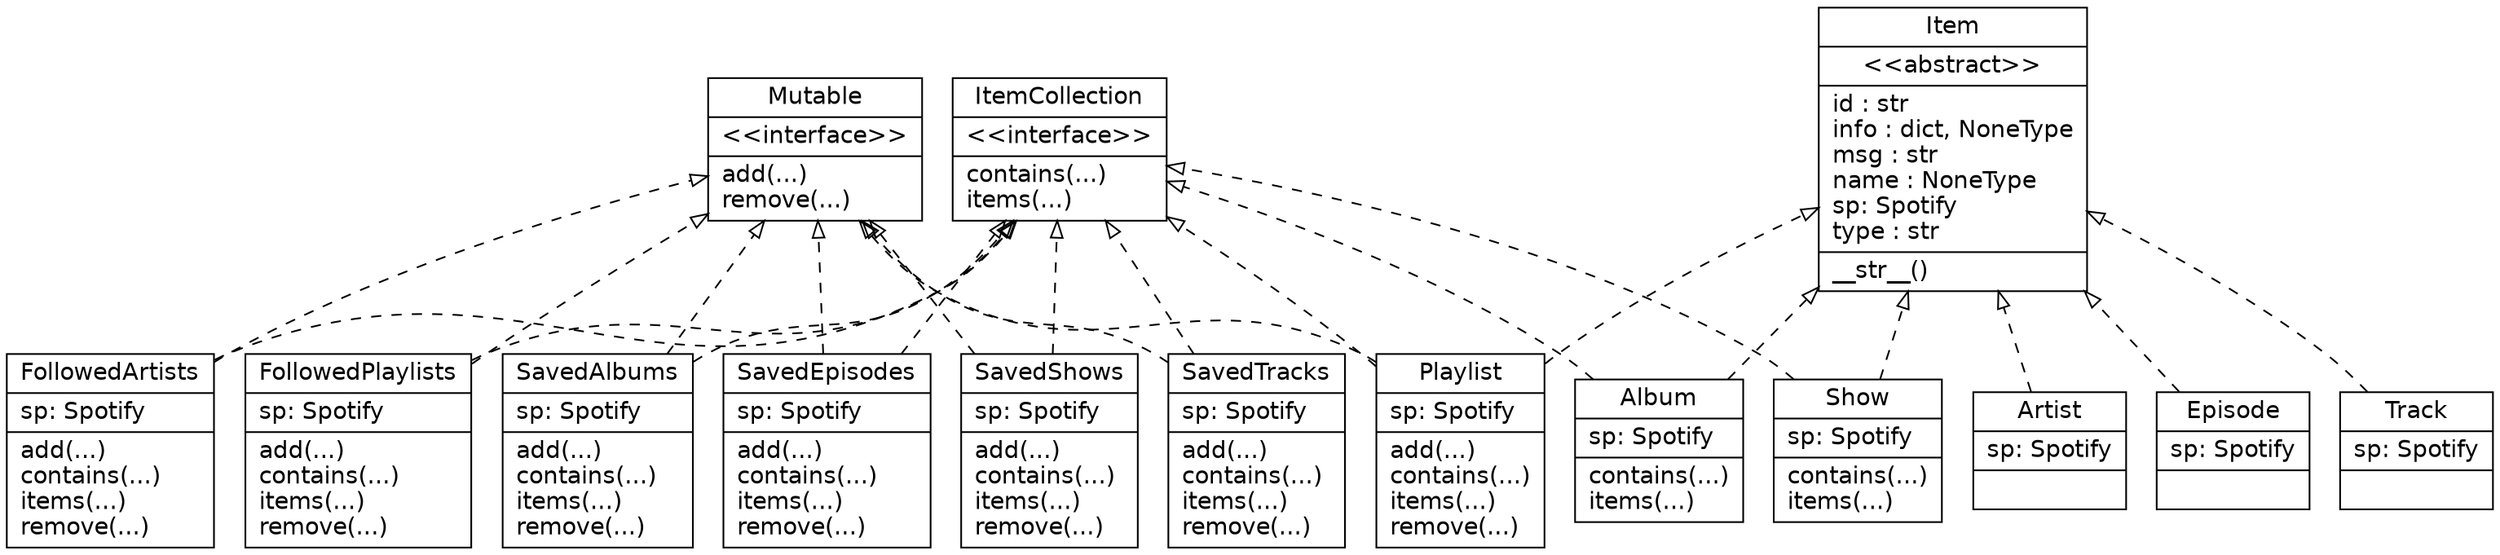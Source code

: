 digraph "classes" {
fontname="Consolas"
rankdir=BT
charset="utf-8"
//==============================================================================================================//
"interfaces.ItemCollection" [fontname = "helvetica", color="black", fontcolor="black", label="{ItemCollection|\<\<interface\>\>\l|contains(...)\litems(...)\l}", shape="record", style="solid"];
"interfaces.Mutable" [fontname = "helvetica", color="black", fontcolor="black", label="{Mutable|\<\<interface\>\>\l|add(...)\lremove(...)\l}", shape="record", style="solid"];
"interfaces.Item" [fontname = "helvetica", color="black", fontcolor="black", label="{Item|\<\<abstract\>\>|id : str\linfo : dict, NoneType\lmsg : str\lname : NoneType\lsp: Spotify\ltype : str\l|__str__()\l}", shape="record", style="solid"];
//"interfaces.Item" [fontname = "helvetica", color="black", fontcolor="black", label=<<I>text</I>>, shape="record", style="solid"];
//==============================================================================================================//
"user_libary.FollowedArtists" [fontname = "helvetica", color="black", fontcolor="black", label="{FollowedArtists|sp: Spotify\l|add(...)\lcontains(...)\litems(...)\lremove(...)\l}", shape="record", style="solid"];
"user_libary.FollowedPlaylists" [fontname = "helvetica", color="black", fontcolor="black", label="{FollowedPlaylists|sp: Spotify\l|add(...)\lcontains(...)\litems(...)\lremove(...)\l}", shape="record", style="solid"];
"user_libary.SavedAlbums" [fontname = "helvetica", color="black", fontcolor="black", label="{SavedAlbums|sp: Spotify\l|add(...)\lcontains(...)\litems(...)\lremove(...)\l}", shape="record", style="solid"];
"user_libary.SavedEpisodes" [fontname = "helvetica", color="black", fontcolor="black", label="{SavedEpisodes|sp: Spotify\l|add(...)\lcontains(...)\litems(...)\lremove(...)\l}", shape="record", style="solid"];
"user_libary.SavedShows" [fontname = "helvetica", color="black", fontcolor="black", label="{SavedShows|sp: Spotify\l|add(...)\lcontains(...)\litems(...)\lremove(...)\l}", shape="record", style="solid"];
"user_libary.SavedTracks" [fontname = "helvetica", color="black", fontcolor="black", label="{SavedTracks|sp: Spotify\l|add(...)\lcontains(...)\litems(...)\lremove(...)\l}", shape="record", style="solid"];
//==============================================================================================================//
"user_libary.FollowedArtists" -> "interfaces.ItemCollection" [arrowhead="empty", arrowtail="none", style="dashed"];
"user_libary.FollowedArtists" -> "interfaces.Mutable" [arrowhead="empty", arrowtail="none", style="dashed"];
"user_libary.FollowedPlaylists" -> "interfaces.ItemCollection" [arrowhead="empty", arrowtail="none", style="dashed"];
"user_libary.FollowedPlaylists" -> "interfaces.Mutable" [arrowhead="empty", arrowtail="none", style="dashed"];
"user_libary.SavedAlbums" -> "interfaces.ItemCollection" [arrowhead="empty", arrowtail="none", style="dashed"];
"user_libary.SavedAlbums" -> "interfaces.Mutable" [arrowhead="empty", arrowtail="none", style="dashed"];
"user_libary.SavedEpisodes" -> "interfaces.ItemCollection" [arrowhead="empty", arrowtail="none", style="dashed"];
"user_libary.SavedEpisodes" -> "interfaces.Mutable" [arrowhead="empty", arrowtail="none", style="dashed"];
"user_libary.SavedShows" -> "interfaces.ItemCollection" [arrowhead="empty", arrowtail="none", style="dashed"];
"user_libary.SavedShows" -> "interfaces.Mutable" [arrowhead="empty", arrowtail="none", style="dashed"];
"user_libary.SavedTracks" -> "interfaces.ItemCollection" [arrowhead="empty", arrowtail="none", style="dashed"];
"user_libary.SavedTracks" -> "interfaces.Mutable" [arrowhead="empty", arrowtail="none", style="dashed"];
//==============================================================================================================//
"items.Album" [fontname = "helvetica", color="black", fontcolor="black", label="{Album|sp: Spotify\l|contains(...)\litems(...)\l}", shape="record", style="solid"];
"items.Artist" [fontname = "helvetica", color="black", fontcolor="black", label="{Artist|sp: Spotify\l|}", shape="record", style="solid"];
"items.Episode" [fontname = "helvetica", color="black", fontcolor="black", label="{Episode|sp: Spotify\l|}", shape="record", style="solid"];
"items.Playlist" [fontname = "helvetica", color="black", fontcolor="black", label="{Playlist|sp: Spotify\l|add(...)\lcontains(...)\litems(...)\lremove(...)\l}", shape="record", style="solid"];
"items.Show" [fontname = "helvetica", color="black", fontcolor="black", label="{Show|sp: Spotify\l|contains(...)\litems(...)\l}", shape="record", style="solid"];
"items.Track" [fontname = "helvetica", color="black", fontcolor="black", label="{Track|sp: Spotify\l|}", shape="record", style="solid"];
//==============================================================================================================//
"items.Album" -> "interfaces.Item" [arrowhead="empty", arrowtail="none", style="dashed"];
"items.Album" -> "interfaces.ItemCollection" [arrowhead="empty", arrowtail="none", style="dashed"];
"items.Playlist" -> "interfaces.Item" [arrowhead="empty", arrowtail="none", style="dashed"];
"items.Playlist" -> "interfaces.ItemCollection" [arrowhead="empty", arrowtail="none", style="dashed"];
"items.Playlist" -> "interfaces.Mutable" [arrowhead="empty", arrowtail="none", style="dashed"];
"items.Show" -> "interfaces.Item" [arrowhead="empty", arrowtail="none", style="dashed"];
"items.Show" -> "interfaces.ItemCollection" [arrowhead="empty", arrowtail="none", style="dashed"];
"items.Episode" -> "interfaces.Item" [arrowhead="empty", arrowtail="none", style="dashed"];
"items.Artist" -> "interfaces.Item" [arrowhead="empty", arrowtail="none", style="dashed"];
"items.Track" -> "interfaces.Item" [arrowhead="empty", arrowtail="none", style="dashed"];
//==============================================================================================================//
}
